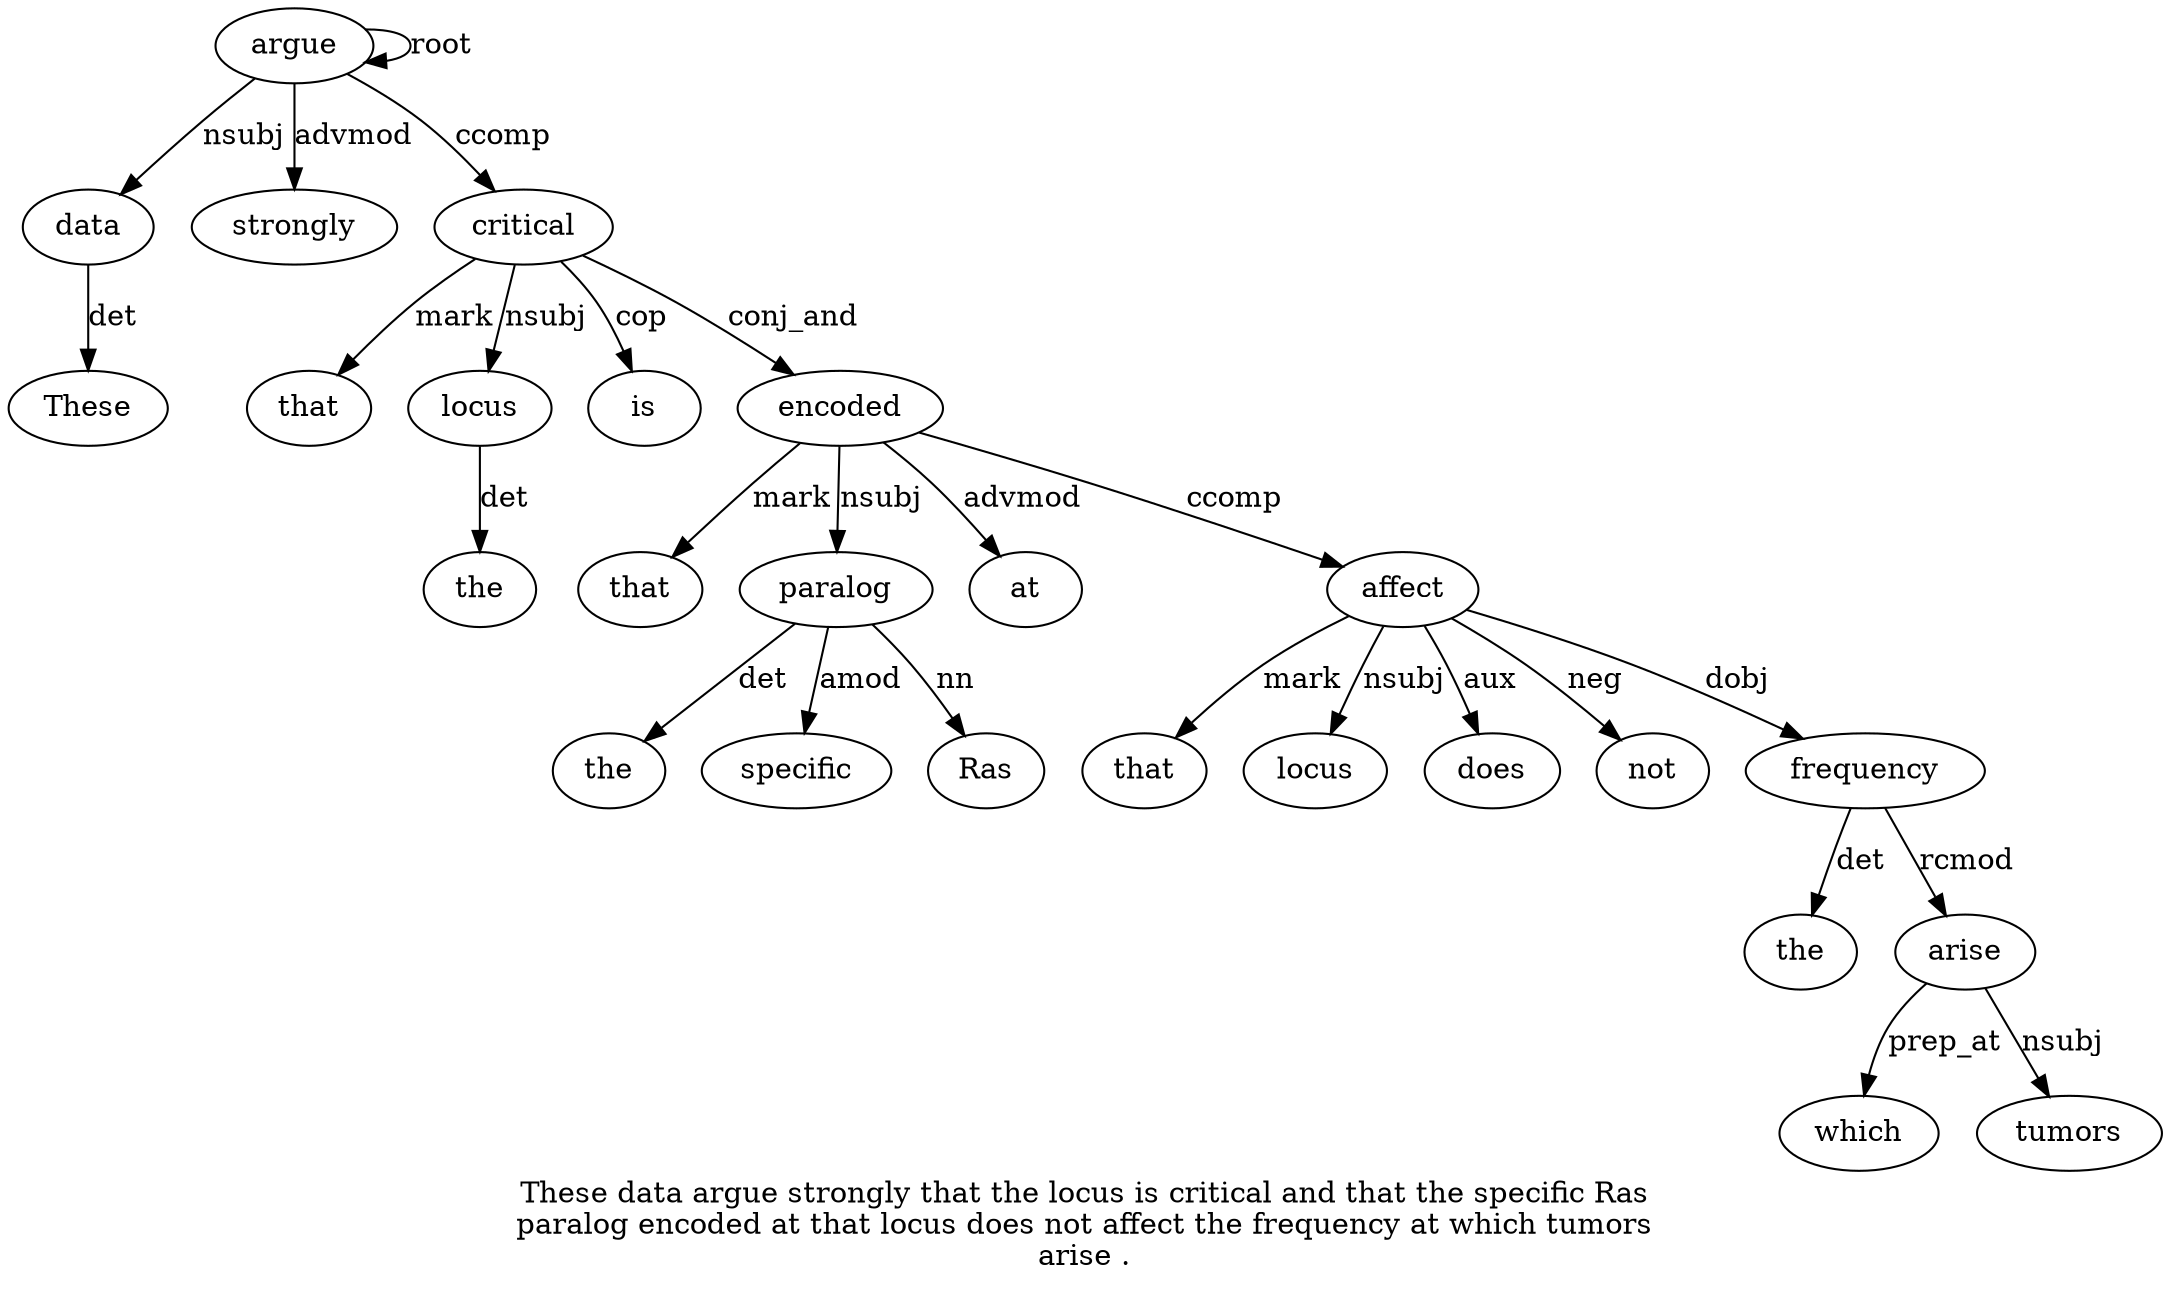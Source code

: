 digraph "These data argue strongly that the locus is critical and that the specific Ras paralog encoded at that locus does not affect the frequency at which tumors arise ." {
label="These data argue strongly that the locus is critical and that the specific Ras
paralog encoded at that locus does not affect the frequency at which tumors
arise .";
data2 [style=filled, fillcolor=white, label=data];
These1 [style=filled, fillcolor=white, label=These];
data2 -> These1  [label=det];
argue3 [style=filled, fillcolor=white, label=argue];
argue3 -> data2  [label=nsubj];
argue3 -> argue3  [label=root];
strongly4 [style=filled, fillcolor=white, label=strongly];
argue3 -> strongly4  [label=advmod];
critical9 [style=filled, fillcolor=white, label=critical];
that5 [style=filled, fillcolor=white, label=that];
critical9 -> that5  [label=mark];
locus7 [style=filled, fillcolor=white, label=locus];
the6 [style=filled, fillcolor=white, label=the];
locus7 -> the6  [label=det];
critical9 -> locus7  [label=nsubj];
is8 [style=filled, fillcolor=white, label=is];
critical9 -> is8  [label=cop];
argue3 -> critical9  [label=ccomp];
encoded16 [style=filled, fillcolor=white, label=encoded];
that11 [style=filled, fillcolor=white, label=that];
encoded16 -> that11  [label=mark];
paralog15 [style=filled, fillcolor=white, label=paralog];
the12 [style=filled, fillcolor=white, label=the];
paralog15 -> the12  [label=det];
specific13 [style=filled, fillcolor=white, label=specific];
paralog15 -> specific13  [label=amod];
Ras14 [style=filled, fillcolor=white, label=Ras];
paralog15 -> Ras14  [label=nn];
encoded16 -> paralog15  [label=nsubj];
critical9 -> encoded16  [label=conj_and];
at17 [style=filled, fillcolor=white, label=at];
encoded16 -> at17  [label=advmod];
affect22 [style=filled, fillcolor=white, label=affect];
that18 [style=filled, fillcolor=white, label=that];
affect22 -> that18  [label=mark];
locus19 [style=filled, fillcolor=white, label=locus];
affect22 -> locus19  [label=nsubj];
does20 [style=filled, fillcolor=white, label=does];
affect22 -> does20  [label=aux];
not21 [style=filled, fillcolor=white, label=not];
affect22 -> not21  [label=neg];
encoded16 -> affect22  [label=ccomp];
frequency24 [style=filled, fillcolor=white, label=frequency];
the23 [style=filled, fillcolor=white, label=the];
frequency24 -> the23  [label=det];
affect22 -> frequency24  [label=dobj];
arise28 [style=filled, fillcolor=white, label=arise];
which26 [style=filled, fillcolor=white, label=which];
arise28 -> which26  [label=prep_at];
tumors27 [style=filled, fillcolor=white, label=tumors];
arise28 -> tumors27  [label=nsubj];
frequency24 -> arise28  [label=rcmod];
}
